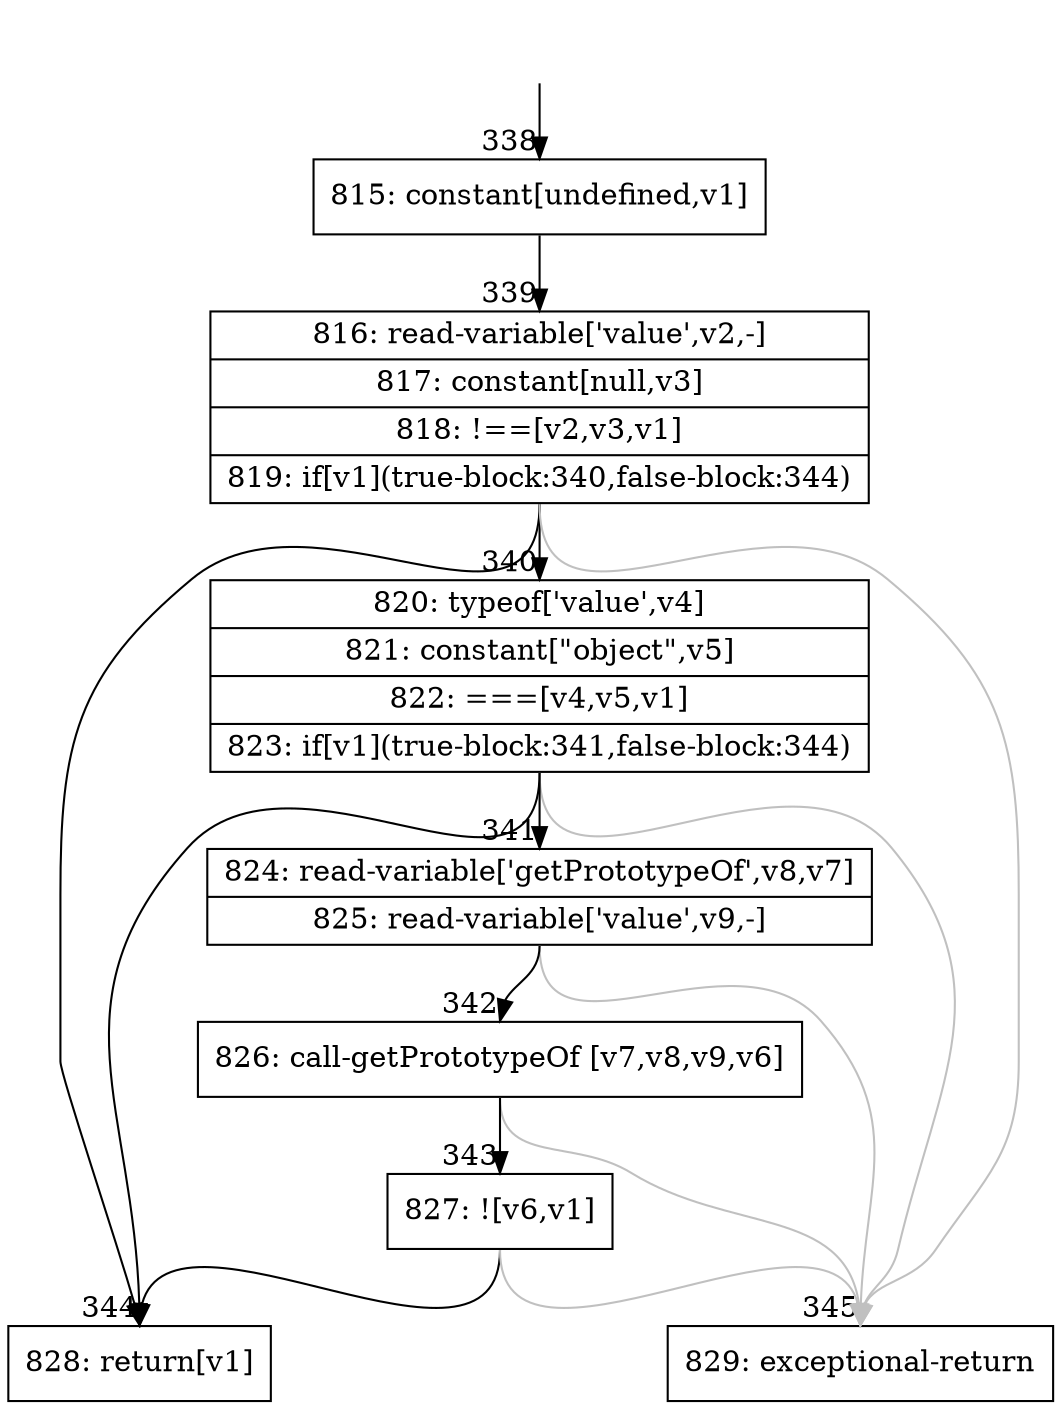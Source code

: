 digraph {
rankdir="TD"
BB_entry31[shape=none,label=""];
BB_entry31 -> BB338 [tailport=s, headport=n, headlabel="    338"]
BB338 [shape=record label="{815: constant[undefined,v1]}" ] 
BB338 -> BB339 [tailport=s, headport=n, headlabel="      339"]
BB339 [shape=record label="{816: read-variable['value',v2,-]|817: constant[null,v3]|818: !==[v2,v3,v1]|819: if[v1](true-block:340,false-block:344)}" ] 
BB339 -> BB344 [tailport=s, headport=n, headlabel="      344"]
BB339 -> BB340 [tailport=s, headport=n, headlabel="      340"]
BB339 -> BB345 [tailport=s, headport=n, color=gray, headlabel="      345"]
BB340 [shape=record label="{820: typeof['value',v4]|821: constant[\"object\",v5]|822: ===[v4,v5,v1]|823: if[v1](true-block:341,false-block:344)}" ] 
BB340 -> BB344 [tailport=s, headport=n]
BB340 -> BB341 [tailport=s, headport=n, headlabel="      341"]
BB340 -> BB345 [tailport=s, headport=n, color=gray]
BB341 [shape=record label="{824: read-variable['getPrototypeOf',v8,v7]|825: read-variable['value',v9,-]}" ] 
BB341 -> BB342 [tailport=s, headport=n, headlabel="      342"]
BB341 -> BB345 [tailport=s, headport=n, color=gray]
BB342 [shape=record label="{826: call-getPrototypeOf [v7,v8,v9,v6]}" ] 
BB342 -> BB343 [tailport=s, headport=n, headlabel="      343"]
BB342 -> BB345 [tailport=s, headport=n, color=gray]
BB343 [shape=record label="{827: ![v6,v1]}" ] 
BB343 -> BB344 [tailport=s, headport=n]
BB343 -> BB345 [tailport=s, headport=n, color=gray]
BB344 [shape=record label="{828: return[v1]}" ] 
BB345 [shape=record label="{829: exceptional-return}" ] 
//#$~ 600
}
